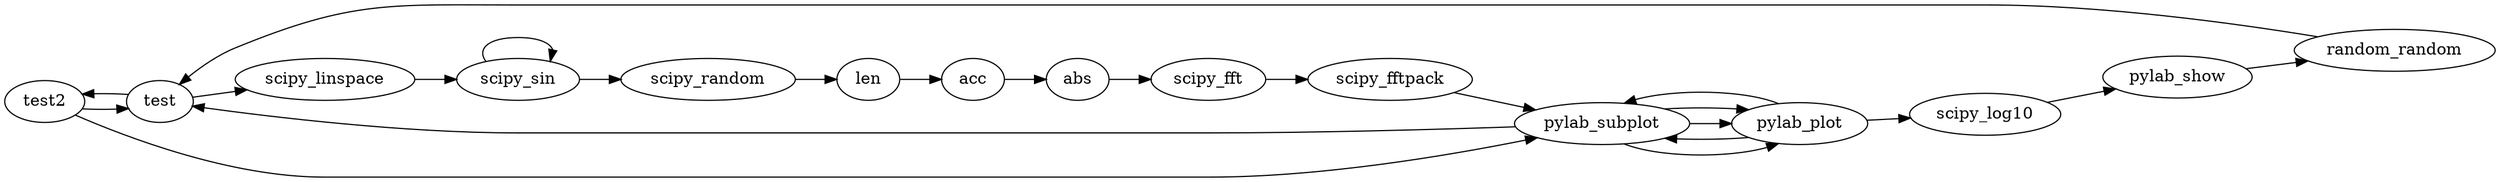 digraph G {
rankdir=LR
test2 -> test;
test->scipy_linspace;
scipy_linspace->scipy_sin;
scipy_sin->scipy_sin;
scipy_sin->scipy_random;
scipy_random->len;
len->acc;
acc->abs;
abs->scipy_fft;
scipy_fft->scipy_fftpack;
scipy_fftpack->pylab_subplot;
pylab_subplot->pylab_plot;
pylab_plot->pylab_subplot;
pylab_subplot->pylab_plot;
pylab_plot->scipy_log10;
scipy_log10->pylab_show;
pylab_show->random_random;
random_random->test;
test2->pylab_subplot;
pylab_subplot->pylab_plot;
pylab_plot->pylab_subplot;
pylab_subplot->test;
test->test2
}